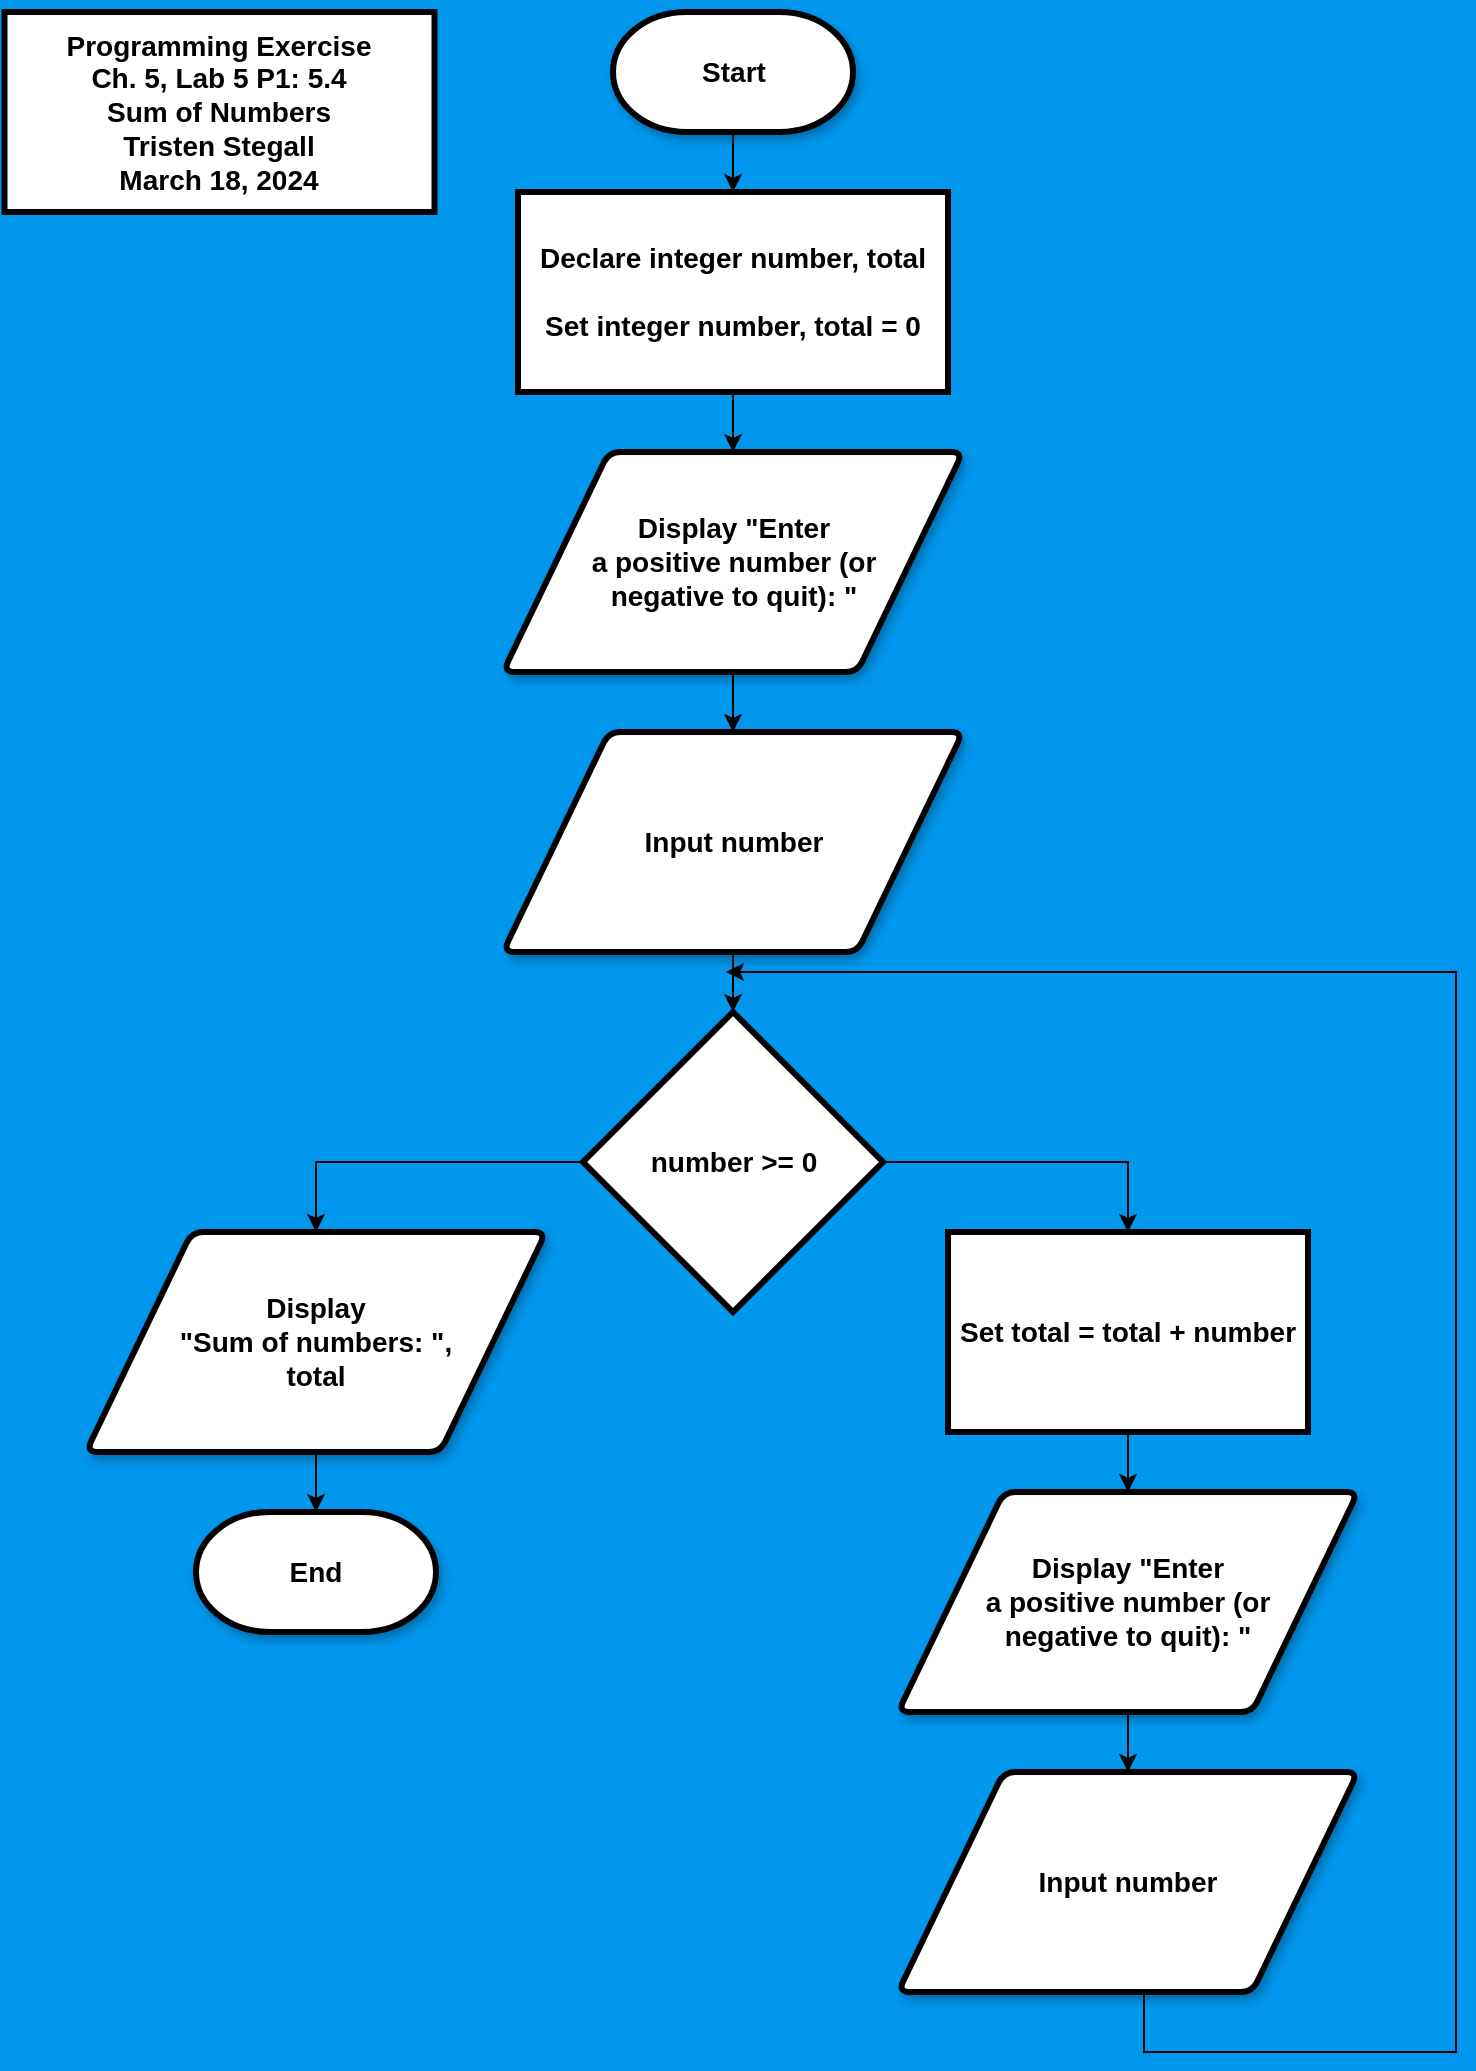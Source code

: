 <mxfile version="24.0.7" type="github">
  <diagram name="Page-1" id="kJD_zS_uHZHf3z-IyoWm">
    <mxGraphModel dx="1434" dy="737" grid="1" gridSize="10" guides="1" tooltips="1" connect="1" arrows="1" fold="1" page="1" pageScale="1" pageWidth="850" pageHeight="1100" background="#0097ED" math="0" shadow="0">
      <root>
        <mxCell id="0" />
        <mxCell id="1" parent="0" />
        <mxCell id="JvM8XVzWopGdrbEX0t1w-1" value="&lt;div&gt;&lt;span style=&quot;font-size: 14px&quot;&gt;&lt;b&gt;Programming Exercise&lt;/b&gt;&lt;/span&gt;&lt;/div&gt;&lt;div&gt;&lt;span style=&quot;font-size: 14px&quot;&gt;&lt;b&gt;Ch. 5, Lab 5 P1: 5.4 &lt;br&gt;Sum of Numbers&lt;br&gt;&lt;/b&gt;&lt;/span&gt;&lt;/div&gt;&lt;div&gt;&lt;span style=&quot;font-size: 14px&quot;&gt;&lt;/span&gt;&lt;/div&gt;&lt;span style=&quot;font-size: 14px&quot;&gt;&lt;b&gt;Tristen Stegall&lt;br&gt;March 18, 2024&lt;br&gt;&lt;/b&gt;&lt;/span&gt;" style="rounded=0;whiteSpace=wrap;html=1;strokeWidth=3;fillColor=#FFFFFF;strokeColor=#000000;fontColor=#000000;fillStyle=auto;" parent="1" vertex="1">
          <mxGeometry x="41.25" y="40" width="215" height="100" as="geometry" />
        </mxCell>
        <mxCell id="JvM8XVzWopGdrbEX0t1w-12" style="edgeStyle=orthogonalEdgeStyle;rounded=0;orthogonalLoop=1;jettySize=auto;html=1;entryX=0.5;entryY=0;entryDx=0;entryDy=0;strokeColor=#000000;fontColor=#000000;" parent="1" source="JvM8XVzWopGdrbEX0t1w-4" target="JvM8XVzWopGdrbEX0t1w-11" edge="1">
          <mxGeometry relative="1" as="geometry" />
        </mxCell>
        <mxCell id="JvM8XVzWopGdrbEX0t1w-4" value="&lt;font style=&quot;font-size: 14px&quot;&gt;&lt;b&gt;Start&lt;/b&gt;&lt;/font&gt;" style="strokeWidth=3;html=1;shape=mxgraph.flowchart.terminator;whiteSpace=wrap;shadow=1;strokeColor=#000000;fontColor=#000000;fillColor=#FFFFFF;" parent="1" vertex="1">
          <mxGeometry x="345.5" y="40" width="120" height="60" as="geometry" />
        </mxCell>
        <mxCell id="_gYIfAOzcr9P2w9ENYFv-3" style="edgeStyle=orthogonalEdgeStyle;rounded=0;orthogonalLoop=1;jettySize=auto;html=1;" parent="1" source="JvM8XVzWopGdrbEX0t1w-11" target="_gYIfAOzcr9P2w9ENYFv-2" edge="1">
          <mxGeometry relative="1" as="geometry" />
        </mxCell>
        <mxCell id="JvM8XVzWopGdrbEX0t1w-11" value="Declare integer number, total&lt;br&gt;&lt;br&gt;Set integer number, total = 0" style="rounded=0;whiteSpace=wrap;html=1;strokeWidth=3;strokeColor=#000000;fontColor=#000000;fillColor=#FFFFFF;fontSize=14;fontStyle=1" parent="1" vertex="1">
          <mxGeometry x="298" y="130" width="215" height="100" as="geometry" />
        </mxCell>
        <mxCell id="JvM8XVzWopGdrbEX0t1w-27" style="edgeStyle=orthogonalEdgeStyle;rounded=0;orthogonalLoop=1;jettySize=auto;html=1;entryX=0.5;entryY=0;entryDx=0;entryDy=0;entryPerimeter=0;strokeColor=#000000;fontColor=#000000;" parent="1" edge="1">
          <mxGeometry relative="1" as="geometry">
            <mxPoint x="666.75" y="810" as="sourcePoint" />
            <mxPoint x="666.75" y="840" as="targetPoint" />
          </mxGeometry>
        </mxCell>
        <mxCell id="qfs8Lrlw96waILud7gIC-3" style="edgeStyle=orthogonalEdgeStyle;rounded=0;orthogonalLoop=1;jettySize=auto;html=1;entryX=0.5;entryY=0;entryDx=0;entryDy=0;" parent="1" source="_gYIfAOzcr9P2w9ENYFv-1" target="qfs8Lrlw96waILud7gIC-1" edge="1">
          <mxGeometry relative="1" as="geometry" />
        </mxCell>
        <mxCell id="_gYIfAOzcr9P2w9ENYFv-1" value="&lt;span style=&quot;font-size: 14px;&quot;&gt;Input&lt;/span&gt; number" style="shape=parallelogram;html=1;strokeWidth=3;perimeter=parallelogramPerimeter;whiteSpace=wrap;rounded=1;arcSize=12;size=0.23;shadow=1;strokeColor=#000000;fontColor=#000000;fillColor=#FFFFFF;fontSize=14;fontStyle=1" parent="1" vertex="1">
          <mxGeometry x="290.5" y="400" width="230" height="110" as="geometry" />
        </mxCell>
        <mxCell id="_gYIfAOzcr9P2w9ENYFv-4" style="edgeStyle=orthogonalEdgeStyle;rounded=0;orthogonalLoop=1;jettySize=auto;html=1;" parent="1" source="_gYIfAOzcr9P2w9ENYFv-2" target="_gYIfAOzcr9P2w9ENYFv-1" edge="1">
          <mxGeometry relative="1" as="geometry" />
        </mxCell>
        <mxCell id="_gYIfAOzcr9P2w9ENYFv-2" value="&lt;div&gt;&lt;font style=&quot;font-size: 14px&quot;&gt;&lt;b&gt;Display &quot;Enter&lt;br&gt;a positive number (or&lt;br&gt;negative to quit): &quot;&lt;br&gt;&lt;/b&gt;&lt;/font&gt;&lt;/div&gt;" style="shape=parallelogram;html=1;strokeWidth=3;perimeter=parallelogramPerimeter;whiteSpace=wrap;rounded=1;arcSize=12;size=0.23;shadow=1;strokeColor=#000000;fontColor=#000000;fillColor=#FFFFFF;" parent="1" vertex="1">
          <mxGeometry x="290.5" y="260" width="230" height="110" as="geometry" />
        </mxCell>
        <mxCell id="_gYIfAOzcr9P2w9ENYFv-15" value="False  " style="edgeStyle=orthogonalEdgeStyle;rounded=0;orthogonalLoop=1;jettySize=auto;labelBackgroundColor=none;align=right;fontSize=12;fontStyle=1;entryX=0.5;entryY=0;entryDx=0;entryDy=0;labelPosition=left;verticalLabelPosition=middle;verticalAlign=middle;html=1;" parent="1" edge="1">
          <mxGeometry relative="1" as="geometry">
            <mxPoint x="666.75" y="700" as="targetPoint" />
            <mxPoint x="666.75" y="670" as="sourcePoint" />
          </mxGeometry>
        </mxCell>
        <mxCell id="qfs8Lrlw96waILud7gIC-5" style="edgeStyle=orthogonalEdgeStyle;rounded=0;orthogonalLoop=1;jettySize=auto;html=1;entryX=0.5;entryY=0;entryDx=0;entryDy=0;" parent="1" source="qfs8Lrlw96waILud7gIC-1" target="qfs8Lrlw96waILud7gIC-4" edge="1">
          <mxGeometry relative="1" as="geometry" />
        </mxCell>
        <mxCell id="qfs8Lrlw96waILud7gIC-12" style="edgeStyle=orthogonalEdgeStyle;rounded=0;orthogonalLoop=1;jettySize=auto;html=1;entryX=0.5;entryY=0;entryDx=0;entryDy=0;" parent="1" source="qfs8Lrlw96waILud7gIC-1" target="qfs8Lrlw96waILud7gIC-7" edge="1">
          <mxGeometry relative="1" as="geometry" />
        </mxCell>
        <mxCell id="qfs8Lrlw96waILud7gIC-1" value="number &amp;gt;= 0" style="rhombus;whiteSpace=wrap;html=1;strokeWidth=3;fontStyle=1;fontSize=14;" parent="1" vertex="1">
          <mxGeometry x="330.5" y="540" width="150" height="150" as="geometry" />
        </mxCell>
        <mxCell id="qfs8Lrlw96waILud7gIC-4" value="&lt;div&gt;&lt;font style=&quot;font-size: 14px&quot;&gt;&lt;b&gt;Display&lt;/b&gt;&lt;/font&gt;&lt;/div&gt;&lt;div&gt;&lt;font style=&quot;font-size: 14px&quot;&gt;&lt;b&gt;&quot;Sum of numbers: &quot;,&lt;br&gt;total&lt;br&gt;&lt;/b&gt;&lt;/font&gt;&lt;/div&gt;" style="shape=parallelogram;html=1;strokeWidth=3;perimeter=parallelogramPerimeter;whiteSpace=wrap;rounded=1;arcSize=12;size=0.23;shadow=1;strokeColor=#000000;fontColor=#000000;fillColor=#FFFFFF;" parent="1" vertex="1">
          <mxGeometry x="82" y="650" width="230" height="110" as="geometry" />
        </mxCell>
        <mxCell id="qfs8Lrlw96waILud7gIC-13" style="edgeStyle=orthogonalEdgeStyle;rounded=0;orthogonalLoop=1;jettySize=auto;html=1;entryX=0.5;entryY=0;entryDx=0;entryDy=0;" parent="1" source="qfs8Lrlw96waILud7gIC-7" target="qfs8Lrlw96waILud7gIC-8" edge="1">
          <mxGeometry relative="1" as="geometry" />
        </mxCell>
        <mxCell id="qfs8Lrlw96waILud7gIC-7" value="Set total = total + number" style="rounded=0;whiteSpace=wrap;html=1;strokeWidth=3;strokeColor=#000000;fontColor=#000000;fillColor=#FFFFFF;fontStyle=1;fontSize=14;" parent="1" vertex="1">
          <mxGeometry x="513" y="650" width="180" height="100" as="geometry" />
        </mxCell>
        <mxCell id="qfs8Lrlw96waILud7gIC-14" style="edgeStyle=orthogonalEdgeStyle;rounded=0;orthogonalLoop=1;jettySize=auto;html=1;entryX=0.5;entryY=0;entryDx=0;entryDy=0;" parent="1" source="qfs8Lrlw96waILud7gIC-8" target="qfs8Lrlw96waILud7gIC-10" edge="1">
          <mxGeometry relative="1" as="geometry" />
        </mxCell>
        <mxCell id="qfs8Lrlw96waILud7gIC-8" value="&lt;div&gt;&lt;font style=&quot;font-size: 14px&quot;&gt;&lt;b&gt;Display &quot;Enter&lt;br&gt;a positive number (or&lt;br&gt;negative to quit): &quot;&lt;br&gt;&lt;/b&gt;&lt;/font&gt;&lt;/div&gt;" style="shape=parallelogram;html=1;strokeWidth=3;perimeter=parallelogramPerimeter;whiteSpace=wrap;rounded=1;arcSize=12;size=0.23;shadow=1;strokeColor=#000000;fontColor=#000000;fillColor=#FFFFFF;" parent="1" vertex="1">
          <mxGeometry x="488" y="780" width="230" height="110" as="geometry" />
        </mxCell>
        <mxCell id="qfs8Lrlw96waILud7gIC-9" value="&lt;font style=&quot;font-size: 14px&quot;&gt;&lt;b&gt;End&lt;/b&gt;&lt;/font&gt;" style="strokeWidth=3;html=1;shape=mxgraph.flowchart.terminator;whiteSpace=wrap;shadow=1;strokeColor=#000000;fontColor=#000000;fillColor=#FFFFFF;" parent="1" vertex="1">
          <mxGeometry x="137" y="790" width="120" height="60" as="geometry" />
        </mxCell>
        <mxCell id="qfs8Lrlw96waILud7gIC-15" style="edgeStyle=orthogonalEdgeStyle;rounded=0;orthogonalLoop=1;jettySize=auto;html=1;" parent="1" source="qfs8Lrlw96waILud7gIC-10" edge="1">
          <mxGeometry relative="1" as="geometry">
            <mxPoint x="402" y="520" as="targetPoint" />
            <Array as="points">
              <mxPoint x="611" y="1060" />
              <mxPoint x="767" y="1060" />
              <mxPoint x="767" y="520" />
            </Array>
          </mxGeometry>
        </mxCell>
        <mxCell id="qfs8Lrlw96waILud7gIC-10" value="Input number" style="shape=parallelogram;html=1;strokeWidth=3;perimeter=parallelogramPerimeter;whiteSpace=wrap;rounded=1;arcSize=12;size=0.23;shadow=1;strokeColor=#000000;fontColor=#000000;fillColor=#FFFFFF;fontSize=14;fontStyle=1" parent="1" vertex="1">
          <mxGeometry x="488" y="920" width="230" height="110" as="geometry" />
        </mxCell>
        <mxCell id="qfs8Lrlw96waILud7gIC-17" style="edgeStyle=orthogonalEdgeStyle;rounded=0;orthogonalLoop=1;jettySize=auto;html=1;entryX=0.5;entryY=0;entryDx=0;entryDy=0;entryPerimeter=0;" parent="1" source="qfs8Lrlw96waILud7gIC-4" target="qfs8Lrlw96waILud7gIC-9" edge="1">
          <mxGeometry relative="1" as="geometry" />
        </mxCell>
      </root>
    </mxGraphModel>
  </diagram>
</mxfile>
